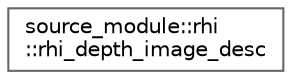 digraph "类继承关系图"
{
 // LATEX_PDF_SIZE
  bgcolor="transparent";
  edge [fontname=Helvetica,fontsize=10,labelfontname=Helvetica,labelfontsize=10];
  node [fontname=Helvetica,fontsize=10,shape=box,height=0.2,width=0.4];
  rankdir="LR";
  Node0 [id="Node000000",label="source_module::rhi\l::rhi_depth_image_desc",height=0.2,width=0.4,color="grey40", fillcolor="white", style="filled",URL="$structsource__module_1_1rhi_1_1rhi__depth__image__desc.html",tooltip=" "];
}
